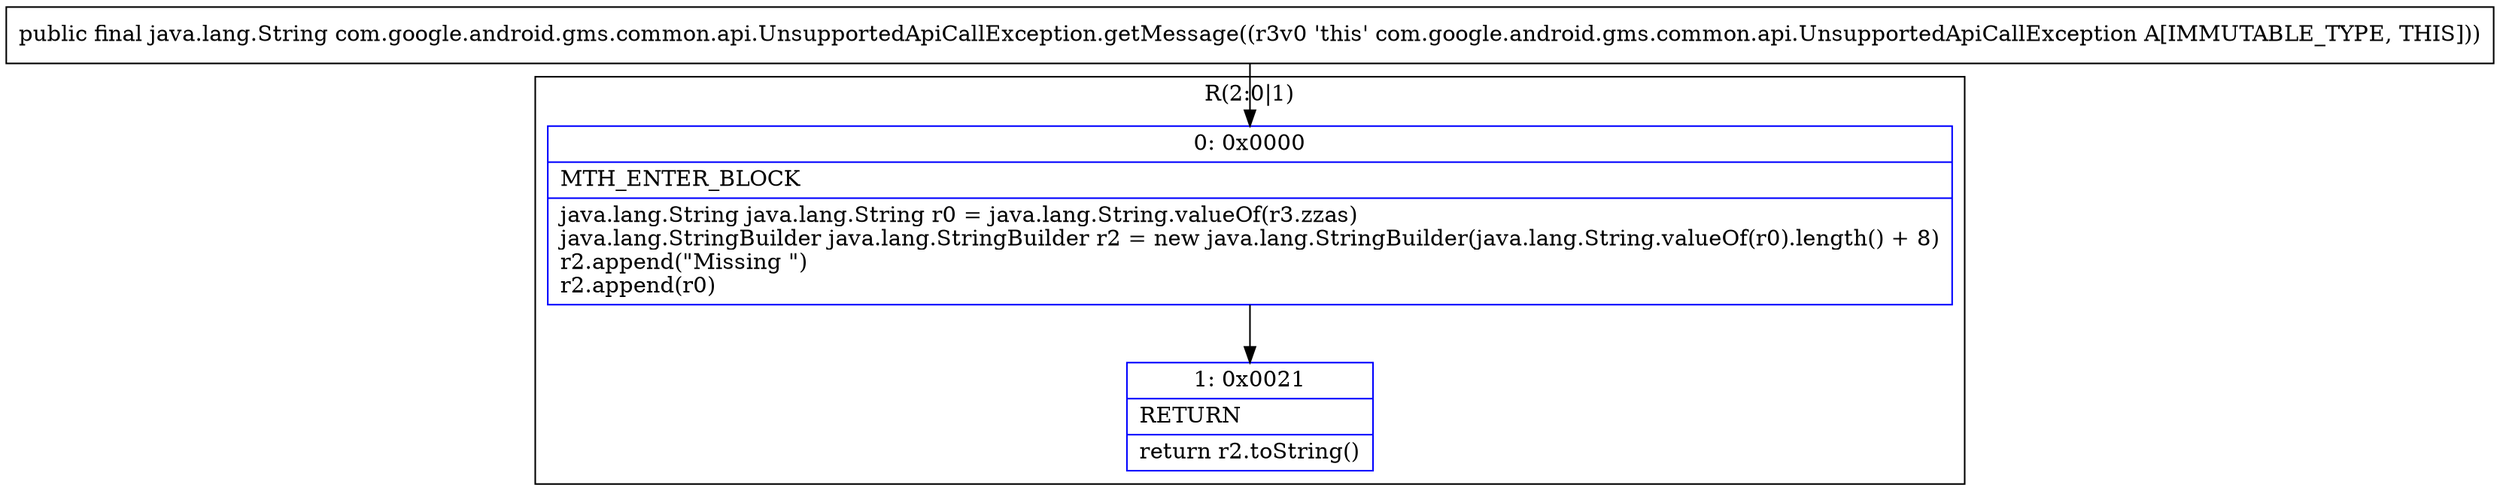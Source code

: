 digraph "CFG forcom.google.android.gms.common.api.UnsupportedApiCallException.getMessage()Ljava\/lang\/String;" {
subgraph cluster_Region_1303251715 {
label = "R(2:0|1)";
node [shape=record,color=blue];
Node_0 [shape=record,label="{0\:\ 0x0000|MTH_ENTER_BLOCK\l|java.lang.String java.lang.String r0 = java.lang.String.valueOf(r3.zzas)\ljava.lang.StringBuilder java.lang.StringBuilder r2 = new java.lang.StringBuilder(java.lang.String.valueOf(r0).length() + 8)\lr2.append(\"Missing \")\lr2.append(r0)\l}"];
Node_1 [shape=record,label="{1\:\ 0x0021|RETURN\l|return r2.toString()\l}"];
}
MethodNode[shape=record,label="{public final java.lang.String com.google.android.gms.common.api.UnsupportedApiCallException.getMessage((r3v0 'this' com.google.android.gms.common.api.UnsupportedApiCallException A[IMMUTABLE_TYPE, THIS])) }"];
MethodNode -> Node_0;
Node_0 -> Node_1;
}

